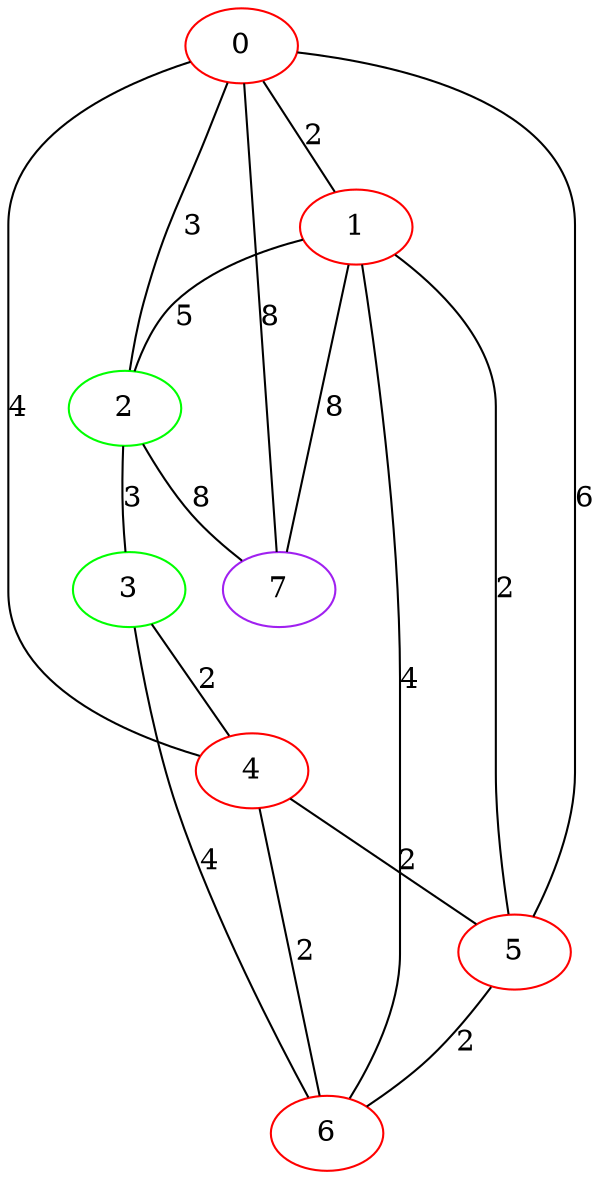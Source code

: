 graph "" {
0 [color=red, weight=1];
1 [color=red, weight=1];
2 [color=green, weight=2];
3 [color=green, weight=2];
4 [color=red, weight=1];
5 [color=red, weight=1];
6 [color=red, weight=1];
7 [color=purple, weight=4];
0 -- 1  [key=0, label=2];
0 -- 2  [key=0, label=3];
0 -- 4  [key=0, label=4];
0 -- 5  [key=0, label=6];
0 -- 7  [key=0, label=8];
1 -- 2  [key=0, label=5];
1 -- 5  [key=0, label=2];
1 -- 6  [key=0, label=4];
1 -- 7  [key=0, label=8];
2 -- 3  [key=0, label=3];
2 -- 7  [key=0, label=8];
3 -- 4  [key=0, label=2];
3 -- 6  [key=0, label=4];
4 -- 5  [key=0, label=2];
4 -- 6  [key=0, label=2];
5 -- 6  [key=0, label=2];
}

